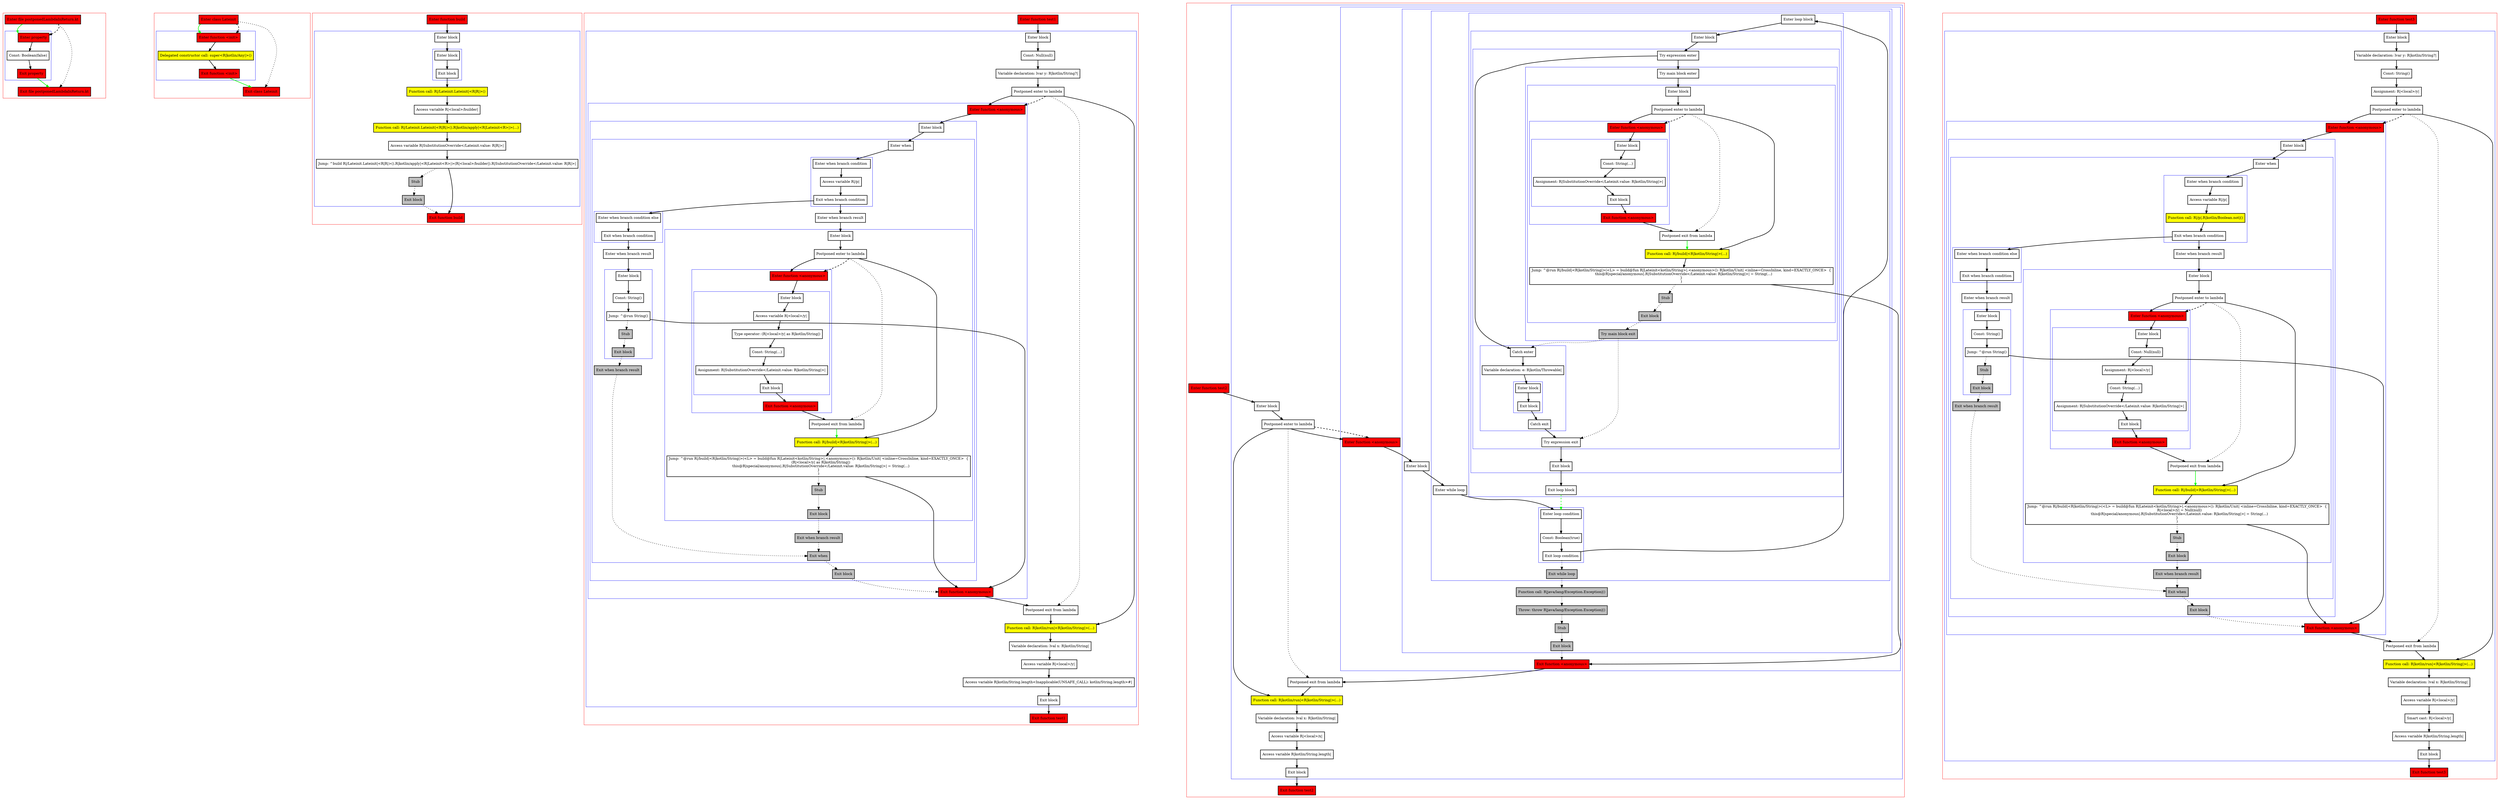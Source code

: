 digraph postponedLambdaInReturn_kt {
    graph [nodesep=3]
    node [shape=box penwidth=2]
    edge [penwidth=2]

    subgraph cluster_0 {
        color=red
        0 [label="Enter file postponedLambdaInReturn.kt" style="filled" fillcolor=red];
        subgraph cluster_1 {
            color=blue
            1 [label="Enter property" style="filled" fillcolor=red];
            2 [label="Const: Boolean(false)"];
            3 [label="Exit property" style="filled" fillcolor=red];
        }
        4 [label="Exit file postponedLambdaInReturn.kt" style="filled" fillcolor=red];
    }
    0 -> {1} [color=green];
    0 -> {4} [style=dotted];
    0 -> {1} [style=dashed];
    1 -> {2};
    2 -> {3};
    3 -> {4} [color=green];

    subgraph cluster_2 {
        color=red
        5 [label="Enter class Lateinit" style="filled" fillcolor=red];
        subgraph cluster_3 {
            color=blue
            6 [label="Enter function <init>" style="filled" fillcolor=red];
            7 [label="Delegated constructor call: super<R|kotlin/Any|>()" style="filled" fillcolor=yellow];
            8 [label="Exit function <init>" style="filled" fillcolor=red];
        }
        9 [label="Exit class Lateinit" style="filled" fillcolor=red];
    }
    5 -> {6} [color=green];
    5 -> {9} [style=dotted];
    5 -> {6} [style=dashed];
    6 -> {7};
    7 -> {8};
    8 -> {9} [color=green];

    subgraph cluster_4 {
        color=red
        10 [label="Enter function build" style="filled" fillcolor=red];
        subgraph cluster_5 {
            color=blue
            11 [label="Enter block"];
            subgraph cluster_6 {
                color=blue
                12 [label="Enter block"];
                13 [label="Exit block"];
            }
            14 [label="Function call: R|/Lateinit.Lateinit|<R|R|>()" style="filled" fillcolor=yellow];
            15 [label="Access variable R|<local>/builder|"];
            16 [label="Function call: R|/Lateinit.Lateinit|<R|R|>().R|kotlin/apply|<R|Lateinit<R>|>(...)" style="filled" fillcolor=yellow];
            17 [label="Access variable R|SubstitutionOverride</Lateinit.value: R|R|>|"];
            18 [label="Jump: ^build R|/Lateinit.Lateinit|<R|R|>().R|kotlin/apply|<R|Lateinit<R>|>(R|<local>/builder|).R|SubstitutionOverride</Lateinit.value: R|R|>|"];
            19 [label="Stub" style="filled" fillcolor=gray];
            20 [label="Exit block" style="filled" fillcolor=gray];
        }
        21 [label="Exit function build" style="filled" fillcolor=red];
    }
    10 -> {11};
    11 -> {12};
    12 -> {13};
    13 -> {14};
    14 -> {15};
    15 -> {16};
    16 -> {17};
    17 -> {18};
    18 -> {21};
    18 -> {19} [style=dotted];
    19 -> {20} [style=dotted];
    20 -> {21} [style=dotted];

    subgraph cluster_7 {
        color=red
        22 [label="Enter function test1" style="filled" fillcolor=red];
        subgraph cluster_8 {
            color=blue
            23 [label="Enter block"];
            24 [label="Const: Null(null)"];
            25 [label="Variable declaration: lvar y: R|kotlin/String?|"];
            26 [label="Postponed enter to lambda"];
            subgraph cluster_9 {
                color=blue
                27 [label="Enter function <anonymous>" style="filled" fillcolor=red];
                subgraph cluster_10 {
                    color=blue
                    28 [label="Enter block"];
                    subgraph cluster_11 {
                        color=blue
                        29 [label="Enter when"];
                        subgraph cluster_12 {
                            color=blue
                            30 [label="Enter when branch condition "];
                            31 [label="Access variable R|/p|"];
                            32 [label="Exit when branch condition"];
                        }
                        subgraph cluster_13 {
                            color=blue
                            33 [label="Enter when branch condition else"];
                            34 [label="Exit when branch condition"];
                        }
                        35 [label="Enter when branch result"];
                        subgraph cluster_14 {
                            color=blue
                            36 [label="Enter block"];
                            37 [label="Const: String()"];
                            38 [label="Jump: ^@run String()"];
                            39 [label="Stub" style="filled" fillcolor=gray];
                            40 [label="Exit block" style="filled" fillcolor=gray];
                        }
                        41 [label="Exit when branch result" style="filled" fillcolor=gray];
                        42 [label="Enter when branch result"];
                        subgraph cluster_15 {
                            color=blue
                            43 [label="Enter block"];
                            44 [label="Postponed enter to lambda"];
                            subgraph cluster_16 {
                                color=blue
                                45 [label="Enter function <anonymous>" style="filled" fillcolor=red];
                                subgraph cluster_17 {
                                    color=blue
                                    46 [label="Enter block"];
                                    47 [label="Access variable R|<local>/y|"];
                                    48 [label="Type operator: (R|<local>/y| as R|kotlin/String|)"];
                                    49 [label="Const: String(...)"];
                                    50 [label="Assignment: R|SubstitutionOverride</Lateinit.value: R|kotlin/String|>|"];
                                    51 [label="Exit block"];
                                }
                                52 [label="Exit function <anonymous>" style="filled" fillcolor=red];
                            }
                            53 [label="Postponed exit from lambda"];
                            54 [label="Function call: R|/build|<R|kotlin/String|>(...)" style="filled" fillcolor=yellow];
                            55 [label="Jump: ^@run R|/build|<R|kotlin/String|>(<L> = build@fun R|Lateinit<kotlin/String>|.<anonymous>(): R|kotlin/Unit| <inline=CrossInline, kind=EXACTLY_ONCE>  {
    (R|<local>/y| as R|kotlin/String|)
    this@R|special/anonymous|.R|SubstitutionOverride</Lateinit.value: R|kotlin/String|>| = String(...)
}
)"];
                            56 [label="Stub" style="filled" fillcolor=gray];
                            57 [label="Exit block" style="filled" fillcolor=gray];
                        }
                        58 [label="Exit when branch result" style="filled" fillcolor=gray];
                        59 [label="Exit when" style="filled" fillcolor=gray];
                    }
                    60 [label="Exit block" style="filled" fillcolor=gray];
                }
                61 [label="Exit function <anonymous>" style="filled" fillcolor=red];
            }
            62 [label="Postponed exit from lambda"];
            63 [label="Function call: R|kotlin/run|<R|kotlin/String|>(...)" style="filled" fillcolor=yellow];
            64 [label="Variable declaration: lval x: R|kotlin/String|"];
            65 [label="Access variable R|<local>/y|"];
            66 [label="Access variable R|kotlin/String.length<Inapplicable(UNSAFE_CALL): kotlin/String.length>#|"];
            67 [label="Exit block"];
        }
        68 [label="Exit function test1" style="filled" fillcolor=red];
    }
    22 -> {23};
    23 -> {24};
    24 -> {25};
    25 -> {26};
    26 -> {27 63};
    26 -> {62} [style=dotted];
    26 -> {27} [style=dashed];
    27 -> {28};
    28 -> {29};
    29 -> {30};
    30 -> {31};
    31 -> {32};
    32 -> {33 42};
    33 -> {34};
    34 -> {35};
    35 -> {36};
    36 -> {37};
    37 -> {38};
    38 -> {61};
    38 -> {39} [style=dotted];
    39 -> {40} [style=dotted];
    40 -> {41} [style=dotted];
    41 -> {59} [style=dotted];
    42 -> {43};
    43 -> {44};
    44 -> {45 54};
    44 -> {53} [style=dotted];
    44 -> {45} [style=dashed];
    45 -> {46};
    46 -> {47};
    47 -> {48};
    48 -> {49};
    49 -> {50};
    50 -> {51};
    51 -> {52};
    52 -> {53};
    53 -> {54} [color=green];
    54 -> {55};
    55 -> {61};
    55 -> {56} [style=dotted];
    56 -> {57} [style=dotted];
    57 -> {58} [style=dotted];
    58 -> {59} [style=dotted];
    59 -> {60} [style=dotted];
    60 -> {61} [style=dotted];
    61 -> {62};
    62 -> {63};
    63 -> {64};
    64 -> {65};
    65 -> {66};
    66 -> {67};
    67 -> {68};

    subgraph cluster_18 {
        color=red
        69 [label="Enter function test2" style="filled" fillcolor=red];
        subgraph cluster_19 {
            color=blue
            70 [label="Enter block"];
            71 [label="Postponed enter to lambda"];
            subgraph cluster_20 {
                color=blue
                72 [label="Enter function <anonymous>" style="filled" fillcolor=red];
                subgraph cluster_21 {
                    color=blue
                    73 [label="Enter block"];
                    subgraph cluster_22 {
                        color=blue
                        74 [label="Enter while loop"];
                        subgraph cluster_23 {
                            color=blue
                            75 [label="Enter loop condition"];
                            76 [label="Const: Boolean(true)"];
                            77 [label="Exit loop condition"];
                        }
                        subgraph cluster_24 {
                            color=blue
                            78 [label="Enter loop block"];
                            subgraph cluster_25 {
                                color=blue
                                79 [label="Enter block"];
                                subgraph cluster_26 {
                                    color=blue
                                    80 [label="Try expression enter"];
                                    subgraph cluster_27 {
                                        color=blue
                                        81 [label="Try main block enter"];
                                        subgraph cluster_28 {
                                            color=blue
                                            82 [label="Enter block"];
                                            83 [label="Postponed enter to lambda"];
                                            subgraph cluster_29 {
                                                color=blue
                                                84 [label="Enter function <anonymous>" style="filled" fillcolor=red];
                                                subgraph cluster_30 {
                                                    color=blue
                                                    85 [label="Enter block"];
                                                    86 [label="Const: String(...)"];
                                                    87 [label="Assignment: R|SubstitutionOverride</Lateinit.value: R|kotlin/String|>|"];
                                                    88 [label="Exit block"];
                                                }
                                                89 [label="Exit function <anonymous>" style="filled" fillcolor=red];
                                            }
                                            90 [label="Postponed exit from lambda"];
                                            91 [label="Function call: R|/build|<R|kotlin/String|>(...)" style="filled" fillcolor=yellow];
                                            92 [label="Jump: ^@run R|/build|<R|kotlin/String|>(<L> = build@fun R|Lateinit<kotlin/String>|.<anonymous>(): R|kotlin/Unit| <inline=CrossInline, kind=EXACTLY_ONCE>  {
    this@R|special/anonymous|.R|SubstitutionOverride</Lateinit.value: R|kotlin/String|>| = String(...)
}
)"];
                                            93 [label="Stub" style="filled" fillcolor=gray];
                                            94 [label="Exit block" style="filled" fillcolor=gray];
                                        }
                                        95 [label="Try main block exit" style="filled" fillcolor=gray];
                                    }
                                    subgraph cluster_31 {
                                        color=blue
                                        96 [label="Catch enter"];
                                        97 [label="Variable declaration: e: R|kotlin/Throwable|"];
                                        subgraph cluster_32 {
                                            color=blue
                                            98 [label="Enter block"];
                                            99 [label="Exit block"];
                                        }
                                        100 [label="Catch exit"];
                                    }
                                    101 [label="Try expression exit"];
                                }
                                102 [label="Exit block"];
                            }
                            103 [label="Exit loop block"];
                        }
                        104 [label="Exit while loop" style="filled" fillcolor=gray];
                    }
                    105 [label="Function call: R|java/lang/Exception.Exception|()" style="filled" fillcolor=gray];
                    106 [label="Throw: throw R|java/lang/Exception.Exception|()" style="filled" fillcolor=gray];
                    107 [label="Stub" style="filled" fillcolor=gray];
                    108 [label="Exit block" style="filled" fillcolor=gray];
                }
                109 [label="Exit function <anonymous>" style="filled" fillcolor=red];
            }
            110 [label="Postponed exit from lambda"];
            111 [label="Function call: R|kotlin/run|<R|kotlin/String|>(...)" style="filled" fillcolor=yellow];
            112 [label="Variable declaration: lval x: R|kotlin/String|"];
            113 [label="Access variable R|<local>/x|"];
            114 [label="Access variable R|kotlin/String.length|"];
            115 [label="Exit block"];
        }
        116 [label="Exit function test2" style="filled" fillcolor=red];
    }
    69 -> {70};
    70 -> {71};
    71 -> {72 111};
    71 -> {110} [style=dotted];
    71 -> {72} [style=dashed];
    72 -> {73};
    73 -> {74};
    74 -> {75};
    75 -> {76};
    76 -> {77};
    77 -> {78};
    77 -> {104} [style=dotted];
    78 -> {79};
    79 -> {80};
    80 -> {81 96};
    81 -> {82};
    82 -> {83};
    83 -> {84 91};
    83 -> {90} [style=dotted];
    83 -> {84} [style=dashed];
    84 -> {85};
    85 -> {86};
    86 -> {87};
    87 -> {88};
    88 -> {89};
    89 -> {90};
    90 -> {91} [color=green];
    91 -> {92};
    92 -> {109};
    92 -> {93} [style=dotted];
    93 -> {94} [style=dotted];
    94 -> {95} [style=dotted];
    95 -> {96 101} [style=dotted];
    96 -> {97};
    97 -> {98};
    98 -> {99};
    99 -> {100};
    100 -> {101};
    101 -> {102};
    102 -> {103};
    103 -> {75} [color=green style=dashed];
    104 -> {105} [style=dotted];
    105 -> {106} [style=dotted];
    106 -> {107} [style=dotted];
    107 -> {108} [style=dotted];
    108 -> {109} [style=dotted];
    109 -> {110};
    110 -> {111};
    111 -> {112};
    112 -> {113};
    113 -> {114};
    114 -> {115};
    115 -> {116};

    subgraph cluster_33 {
        color=red
        117 [label="Enter function test3" style="filled" fillcolor=red];
        subgraph cluster_34 {
            color=blue
            118 [label="Enter block"];
            119 [label="Variable declaration: lvar y: R|kotlin/String?|"];
            120 [label="Const: String()"];
            121 [label="Assignment: R|<local>/y|"];
            122 [label="Postponed enter to lambda"];
            subgraph cluster_35 {
                color=blue
                123 [label="Enter function <anonymous>" style="filled" fillcolor=red];
                subgraph cluster_36 {
                    color=blue
                    124 [label="Enter block"];
                    subgraph cluster_37 {
                        color=blue
                        125 [label="Enter when"];
                        subgraph cluster_38 {
                            color=blue
                            126 [label="Enter when branch condition "];
                            127 [label="Access variable R|/p|"];
                            128 [label="Function call: R|/p|.R|kotlin/Boolean.not|()" style="filled" fillcolor=yellow];
                            129 [label="Exit when branch condition"];
                        }
                        subgraph cluster_39 {
                            color=blue
                            130 [label="Enter when branch condition else"];
                            131 [label="Exit when branch condition"];
                        }
                        132 [label="Enter when branch result"];
                        subgraph cluster_40 {
                            color=blue
                            133 [label="Enter block"];
                            134 [label="Const: String()"];
                            135 [label="Jump: ^@run String()"];
                            136 [label="Stub" style="filled" fillcolor=gray];
                            137 [label="Exit block" style="filled" fillcolor=gray];
                        }
                        138 [label="Exit when branch result" style="filled" fillcolor=gray];
                        139 [label="Enter when branch result"];
                        subgraph cluster_41 {
                            color=blue
                            140 [label="Enter block"];
                            141 [label="Postponed enter to lambda"];
                            subgraph cluster_42 {
                                color=blue
                                142 [label="Enter function <anonymous>" style="filled" fillcolor=red];
                                subgraph cluster_43 {
                                    color=blue
                                    143 [label="Enter block"];
                                    144 [label="Const: Null(null)"];
                                    145 [label="Assignment: R|<local>/y|"];
                                    146 [label="Const: String(...)"];
                                    147 [label="Assignment: R|SubstitutionOverride</Lateinit.value: R|kotlin/String|>|"];
                                    148 [label="Exit block"];
                                }
                                149 [label="Exit function <anonymous>" style="filled" fillcolor=red];
                            }
                            150 [label="Postponed exit from lambda"];
                            151 [label="Function call: R|/build|<R|kotlin/String|>(...)" style="filled" fillcolor=yellow];
                            152 [label="Jump: ^@run R|/build|<R|kotlin/String|>(<L> = build@fun R|Lateinit<kotlin/String>|.<anonymous>(): R|kotlin/Unit| <inline=CrossInline, kind=EXACTLY_ONCE>  {
    R|<local>/y| = Null(null)
    this@R|special/anonymous|.R|SubstitutionOverride</Lateinit.value: R|kotlin/String|>| = String(...)
}
)"];
                            153 [label="Stub" style="filled" fillcolor=gray];
                            154 [label="Exit block" style="filled" fillcolor=gray];
                        }
                        155 [label="Exit when branch result" style="filled" fillcolor=gray];
                        156 [label="Exit when" style="filled" fillcolor=gray];
                    }
                    157 [label="Exit block" style="filled" fillcolor=gray];
                }
                158 [label="Exit function <anonymous>" style="filled" fillcolor=red];
            }
            159 [label="Postponed exit from lambda"];
            160 [label="Function call: R|kotlin/run|<R|kotlin/String|>(...)" style="filled" fillcolor=yellow];
            161 [label="Variable declaration: lval x: R|kotlin/String|"];
            162 [label="Access variable R|<local>/y|"];
            163 [label="Smart cast: R|<local>/y|"];
            164 [label="Access variable R|kotlin/String.length|"];
            165 [label="Exit block"];
        }
        166 [label="Exit function test3" style="filled" fillcolor=red];
    }
    117 -> {118};
    118 -> {119};
    119 -> {120};
    120 -> {121};
    121 -> {122};
    122 -> {123 160};
    122 -> {159} [style=dotted];
    122 -> {123} [style=dashed];
    123 -> {124};
    124 -> {125};
    125 -> {126};
    126 -> {127};
    127 -> {128};
    128 -> {129};
    129 -> {130 139};
    130 -> {131};
    131 -> {132};
    132 -> {133};
    133 -> {134};
    134 -> {135};
    135 -> {158};
    135 -> {136} [style=dotted];
    136 -> {137} [style=dotted];
    137 -> {138} [style=dotted];
    138 -> {156} [style=dotted];
    139 -> {140};
    140 -> {141};
    141 -> {142 151};
    141 -> {150} [style=dotted];
    141 -> {142} [style=dashed];
    142 -> {143};
    143 -> {144};
    144 -> {145};
    145 -> {146};
    146 -> {147};
    147 -> {148};
    148 -> {149};
    149 -> {150};
    150 -> {151} [color=green];
    151 -> {152};
    152 -> {158};
    152 -> {153} [style=dotted];
    153 -> {154} [style=dotted];
    154 -> {155} [style=dotted];
    155 -> {156} [style=dotted];
    156 -> {157} [style=dotted];
    157 -> {158} [style=dotted];
    158 -> {159};
    159 -> {160};
    160 -> {161};
    161 -> {162};
    162 -> {163};
    163 -> {164};
    164 -> {165};
    165 -> {166};

}
